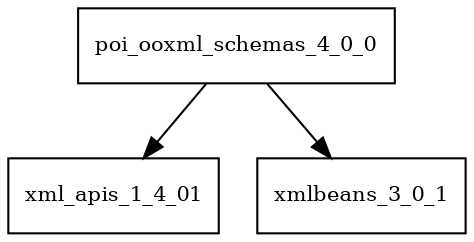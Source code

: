 digraph poi_ooxml_schemas_4_0_0_dependencies {
  node [shape = box, fontsize=10.0];
  poi_ooxml_schemas_4_0_0 -> xml_apis_1_4_01;
  poi_ooxml_schemas_4_0_0 -> xmlbeans_3_0_1;
}
